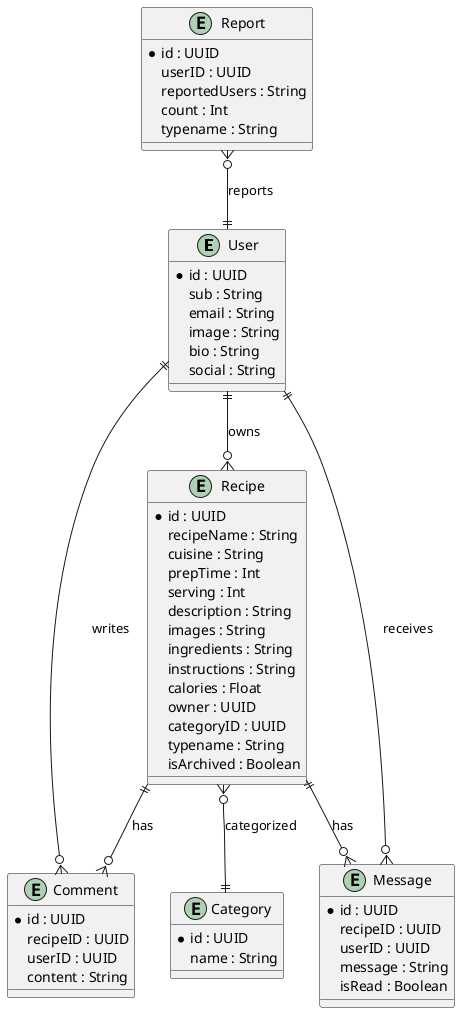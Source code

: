@startuml
entity User {
  *id : UUID
  sub : String
  email : String
  image : String
  bio : String
  social : String
}
entity Recipe {
  *id : UUID
  recipeName : String
  cuisine : String
  prepTime : Int
  serving : Int
  description : String
  images : String
  ingredients : String
  instructions : String
  calories : Float
  owner : UUID
  categoryID : UUID
  typename : String
  isArchived : Boolean
}
entity Comment {
  *id : UUID
  recipeID : UUID
  userID : UUID
  content : String
}
entity Category {
  *id : UUID
  name : String
}
entity Report {
  *id : UUID
  userID : UUID
  reportedUsers : String
  count : Int
  typename : String
}
entity Message {
  *id : UUID
  recipeID : UUID
  userID : UUID
  message : String
  isRead : Boolean
}
User ||--o{ Recipe : owns
User ||--o{ Comment : writes
User ||--o{ Message : receives
Recipe ||--o{ Comment : has
Recipe ||--o{ Message : has
Recipe }o--|| Category : categorized
Report }o--|| User : reports
@enduml 